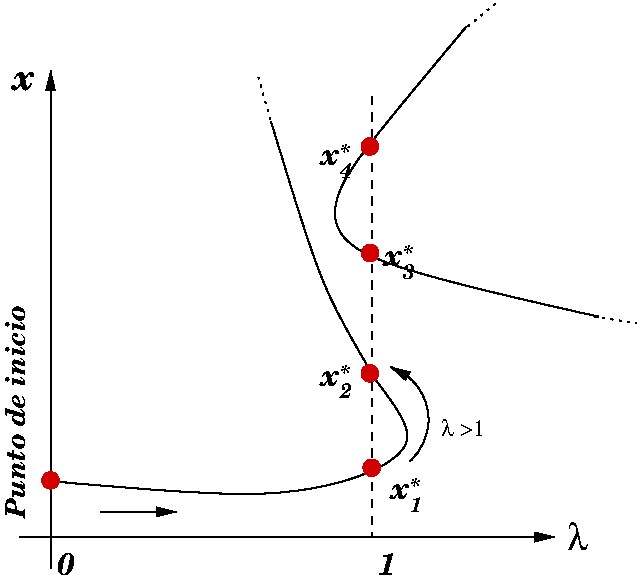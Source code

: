 #FIG 3.2
Landscape
Center
Metric
A4      
100.00
Single
-2
1200 2
0 32 #8e8e8e
0 33 #8e8e8e
0 34 #9e9a9e
0 35 #cf9200
0 36 #f761ae
0 37 #7171ff
0 38 #615d61
0 39 #c7b696
0 40 #eff7ff
0 41 #dfcba6
0 42 #414141
0 43 #868286
0 44 #bebebe
0 45 #dfdfdf
0 46 #8e8e8e
0 47 #aeaaae
0 48 #515551
0 49 #bebebe
0 50 #515151
0 51 #e7e3e7
0 52 #000049
0 53 #797979
0 54 #303430
0 55 #414141
0 56 #c7b696
0 57 #414541
5 1 0 1 0 7 50 0 -1 0.000 0 1 1 0 4553.182 6811.364 4815 7110 4950 6795 4680 6435
	1 1 1.00 60.00 120.00
6 4680 7200 4905 7470
4 0 0 50 0 27 15 0.0000 4 105 135 4680 7380 x\001
4 0 0 50 0 27 10 0.0000 4 120 90 4815 7470 1\001
4 0 0 50 0 27 10 0.0000 4 75 90 4815 7335 *\001
-6
6 4185 6390 4410 6660
4 0 0 50 0 27 15 0.0000 4 105 135 4185 6570 x\001
4 0 0 50 0 27 10 0.0000 4 120 90 4320 6660 2\001
4 0 0 50 0 27 10 0.0000 4 75 90 4320 6525 *\001
-6
6 4635 5535 4860 5805
4 0 0 50 0 27 15 0.0000 4 105 135 4635 5715 x\001
4 0 0 50 0 27 10 0.0000 4 120 90 4770 5805 3\001
4 0 0 50 0 27 10 0.0000 4 75 90 4770 5670 *\001
-6
6 4185 4815 4410 5085
4 0 0 50 0 27 15 0.0000 4 105 135 4185 4995 x\001
4 0 0 50 0 27 10 0.0000 4 120 90 4320 5085 4\001
4 0 0 50 0 27 10 0.0000 4 75 90 4320 4950 *\001
-6
1 3 0 1 20 20 40 0 20 0.000 1 0.0000 2250 7245 59 59 2250 7245 2309 7245
1 3 0 1 20 20 40 0 20 0.000 1 0.0000 4545 7155 59 59 4545 7155 4604 7155
1 3 0 1 20 20 40 0 20 0.000 1 0.0000 4531 6480 59 59 4531 6480 4590 6480
1 3 0 1 20 20 40 0 20 0.000 1 0.0000 4531 4860 59 59 4531 4860 4590 4860
1 3 0 1 20 20 40 0 20 0.000 1 0.0000 4533 5621 59 59 4533 5621 4592 5621
2 1 0 1 0 7 50 0 -1 0.000 0 0 -1 0 1 2
	1 1 1.00 60.00 120.00
	 2250 4320 2250 7875
2 1 0 1 0 7 50 0 -1 0.000 0 0 -1 1 0 2
	1 1 1.00 60.00 120.00
	 2025 7650 5850 7650
2 1 1 1 0 7 50 0 -1 4.000 0 0 -1 0 0 2
	 4545 4500 4545 7650
2 1 0 1 0 7 50 0 -1 0.000 0 0 -1 1 0 2
	1 1 1.00 60.00 120.00
	 2610 7470 3150 7470
2 1 2 1 0 7 50 0 -1 3.000 0 0 -1 0 0 2
	 3825 4680 3735 4365
2 1 2 1 0 7 50 0 -1 3.000 0 0 -1 0 0 2
	 5175 4050 5445 3825
2 1 2 1 0 7 50 0 -1 3.000 0 0 -1 0 0 2
	 6120 6075 6435 6120
3 0 0 1 0 7 50 0 -1 0.000 0 0 0 4
	 2243 7250 3998 7430 5033 7025 4538 6485
	 0.000 1.000 1.000 0.000
3 0 0 1 0 7 50 0 -1 0.000 0 0 0 3
	 4545 6480 4185 5895 3825 4680
	 0.000 1.000 0.000
3 0 0 1 0 7 50 0 -1 0.000 0 0 0 4
	 5220 4005 4500 4860 3960 5625 6165 6075
	 0.000 1.000 1.000 0.000
4 0 0 50 0 32 18 0.0000 4 210 150 5940 7740 l\001
4 0 0 50 0 27 18 0.0000 4 135 165 1980 4455 x\001
4 0 0 50 0 27 15 0.0000 4 165 120 2295 7920 0\001
4 0 0 50 0 27 15 0.0000 4 165 120 4590 7920 1\001
4 0 0 50 0 32 11 0.0000 4 120 90 5040 6930 l\001
4 0 0 50 0 32 11 0.0000 4 105 165 5175 6930 >1\001
4 0 0 50 0 27 13 1.5708 4 165 1665 2070 7515 Punto de inicio\001
